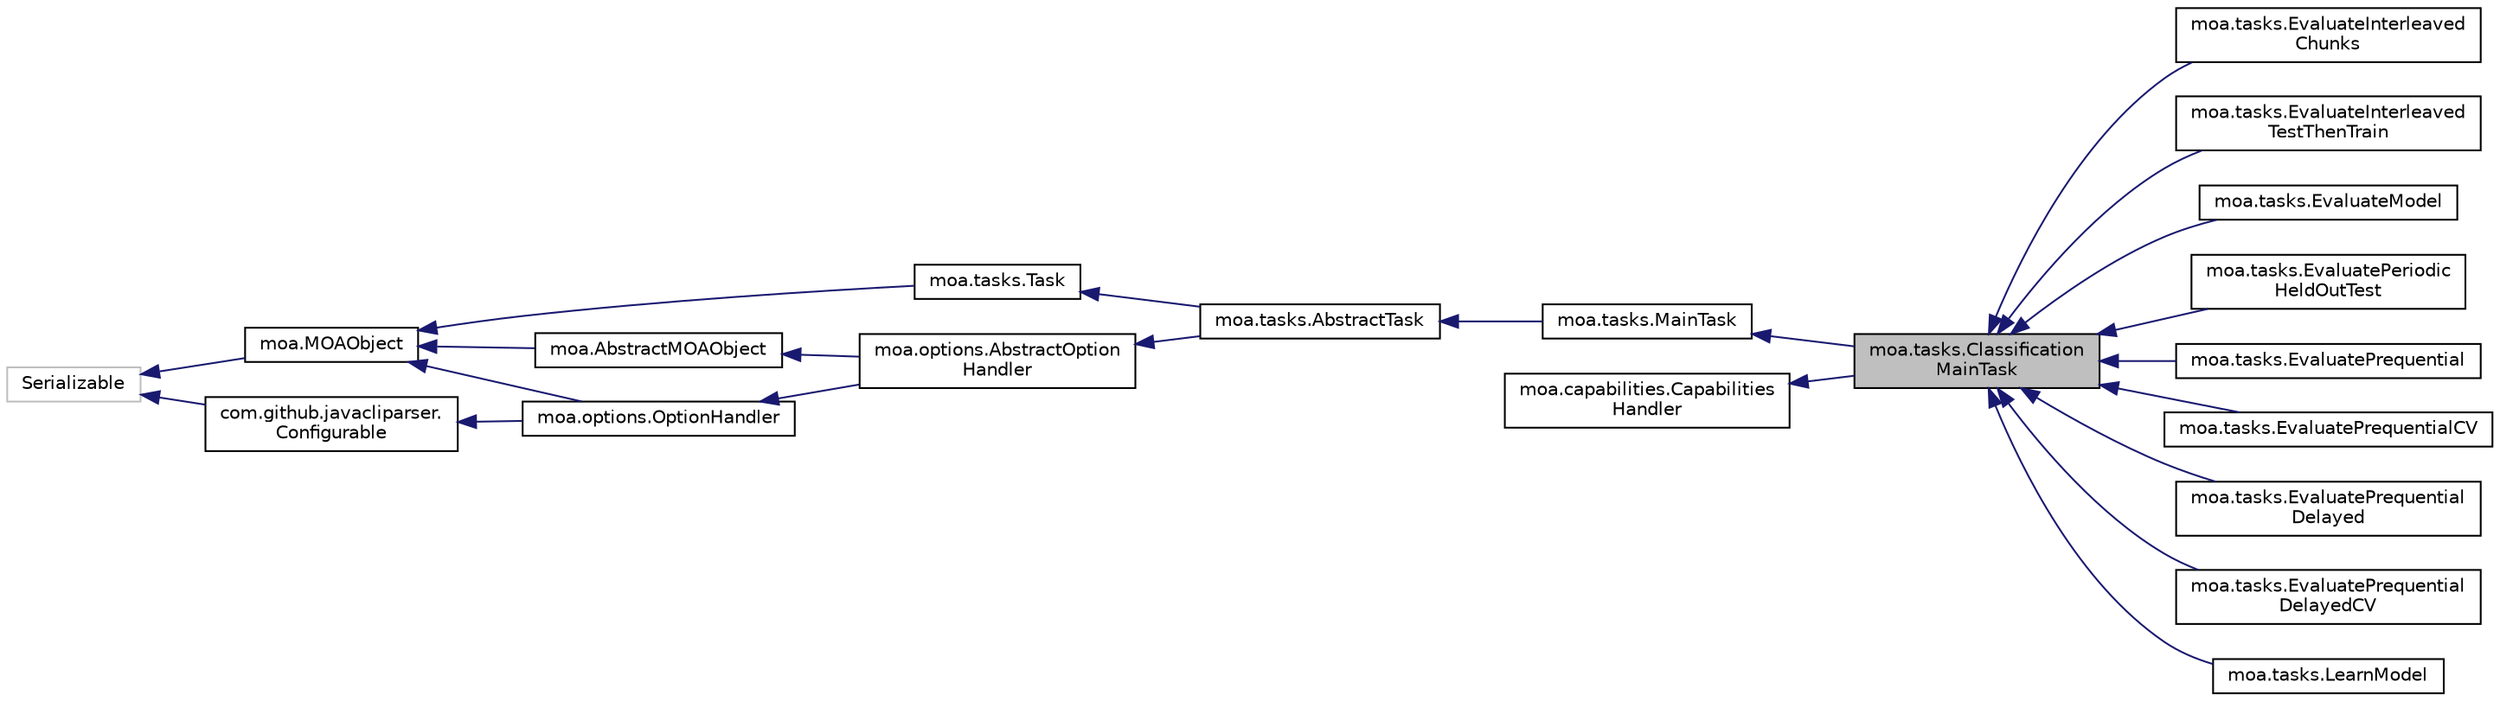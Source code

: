 digraph "moa.tasks.ClassificationMainTask"
{
 // LATEX_PDF_SIZE
  edge [fontname="Helvetica",fontsize="10",labelfontname="Helvetica",labelfontsize="10"];
  node [fontname="Helvetica",fontsize="10",shape=record];
  rankdir="LR";
  Node1 [label="moa.tasks.Classification\lMainTask",height=0.2,width=0.4,color="black", fillcolor="grey75", style="filled", fontcolor="black",tooltip=" "];
  Node2 -> Node1 [dir="back",color="midnightblue",fontsize="10",style="solid"];
  Node2 [label="moa.tasks.MainTask",height=0.2,width=0.4,color="black", fillcolor="white", style="filled",URL="$classmoa_1_1tasks_1_1_main_task.html",tooltip=" "];
  Node3 -> Node2 [dir="back",color="midnightblue",fontsize="10",style="solid"];
  Node3 [label="moa.tasks.AbstractTask",height=0.2,width=0.4,color="black", fillcolor="white", style="filled",URL="$classmoa_1_1tasks_1_1_abstract_task.html",tooltip=" "];
  Node4 -> Node3 [dir="back",color="midnightblue",fontsize="10",style="solid"];
  Node4 [label="moa.options.AbstractOption\lHandler",height=0.2,width=0.4,color="black", fillcolor="white", style="filled",URL="$classmoa_1_1options_1_1_abstract_option_handler.html",tooltip=" "];
  Node5 -> Node4 [dir="back",color="midnightblue",fontsize="10",style="solid"];
  Node5 [label="moa.AbstractMOAObject",height=0.2,width=0.4,color="black", fillcolor="white", style="filled",URL="$classmoa_1_1_abstract_m_o_a_object.html",tooltip=" "];
  Node6 -> Node5 [dir="back",color="midnightblue",fontsize="10",style="solid"];
  Node6 [label="moa.MOAObject",height=0.2,width=0.4,color="black", fillcolor="white", style="filled",URL="$interfacemoa_1_1_m_o_a_object.html",tooltip=" "];
  Node7 -> Node6 [dir="back",color="midnightblue",fontsize="10",style="solid"];
  Node7 [label="Serializable",height=0.2,width=0.4,color="grey75", fillcolor="white", style="filled",tooltip=" "];
  Node8 -> Node4 [dir="back",color="midnightblue",fontsize="10",style="solid"];
  Node8 [label="moa.options.OptionHandler",height=0.2,width=0.4,color="black", fillcolor="white", style="filled",URL="$interfacemoa_1_1options_1_1_option_handler.html",tooltip=" "];
  Node6 -> Node8 [dir="back",color="midnightblue",fontsize="10",style="solid"];
  Node9 -> Node8 [dir="back",color="midnightblue",fontsize="10",style="solid"];
  Node9 [label="com.github.javacliparser.\lConfigurable",height=0.2,width=0.4,color="black", fillcolor="white", style="filled",URL="$interfacecom_1_1github_1_1javacliparser_1_1_configurable.html",tooltip=" "];
  Node7 -> Node9 [dir="back",color="midnightblue",fontsize="10",style="solid"];
  Node10 -> Node3 [dir="back",color="midnightblue",fontsize="10",style="solid"];
  Node10 [label="moa.tasks.Task",height=0.2,width=0.4,color="black", fillcolor="white", style="filled",URL="$interfacemoa_1_1tasks_1_1_task.html",tooltip=" "];
  Node6 -> Node10 [dir="back",color="midnightblue",fontsize="10",style="solid"];
  Node11 -> Node1 [dir="back",color="midnightblue",fontsize="10",style="solid"];
  Node11 [label="moa.capabilities.Capabilities\lHandler",height=0.2,width=0.4,color="black", fillcolor="white", style="filled",URL="$interfacemoa_1_1capabilities_1_1_capabilities_handler.html",tooltip=" "];
  Node1 -> Node12 [dir="back",color="midnightblue",fontsize="10",style="solid"];
  Node12 [label="moa.tasks.EvaluateInterleaved\lChunks",height=0.2,width=0.4,color="black", fillcolor="white", style="filled",URL="$classmoa_1_1tasks_1_1_evaluate_interleaved_chunks.html",tooltip=" "];
  Node1 -> Node13 [dir="back",color="midnightblue",fontsize="10",style="solid"];
  Node13 [label="moa.tasks.EvaluateInterleaved\lTestThenTrain",height=0.2,width=0.4,color="black", fillcolor="white", style="filled",URL="$classmoa_1_1tasks_1_1_evaluate_interleaved_test_then_train.html",tooltip=" "];
  Node1 -> Node14 [dir="back",color="midnightblue",fontsize="10",style="solid"];
  Node14 [label="moa.tasks.EvaluateModel",height=0.2,width=0.4,color="black", fillcolor="white", style="filled",URL="$classmoa_1_1tasks_1_1_evaluate_model.html",tooltip=" "];
  Node1 -> Node15 [dir="back",color="midnightblue",fontsize="10",style="solid"];
  Node15 [label="moa.tasks.EvaluatePeriodic\lHeldOutTest",height=0.2,width=0.4,color="black", fillcolor="white", style="filled",URL="$classmoa_1_1tasks_1_1_evaluate_periodic_held_out_test.html",tooltip=" "];
  Node1 -> Node16 [dir="back",color="midnightblue",fontsize="10",style="solid"];
  Node16 [label="moa.tasks.EvaluatePrequential",height=0.2,width=0.4,color="black", fillcolor="white", style="filled",URL="$classmoa_1_1tasks_1_1_evaluate_prequential.html",tooltip=" "];
  Node1 -> Node17 [dir="back",color="midnightblue",fontsize="10",style="solid"];
  Node17 [label="moa.tasks.EvaluatePrequentialCV",height=0.2,width=0.4,color="black", fillcolor="white", style="filled",URL="$classmoa_1_1tasks_1_1_evaluate_prequential_c_v.html",tooltip=" "];
  Node1 -> Node18 [dir="back",color="midnightblue",fontsize="10",style="solid"];
  Node18 [label="moa.tasks.EvaluatePrequential\lDelayed",height=0.2,width=0.4,color="black", fillcolor="white", style="filled",URL="$classmoa_1_1tasks_1_1_evaluate_prequential_delayed.html",tooltip=" "];
  Node1 -> Node19 [dir="back",color="midnightblue",fontsize="10",style="solid"];
  Node19 [label="moa.tasks.EvaluatePrequential\lDelayedCV",height=0.2,width=0.4,color="black", fillcolor="white", style="filled",URL="$classmoa_1_1tasks_1_1_evaluate_prequential_delayed_c_v.html",tooltip=" "];
  Node1 -> Node20 [dir="back",color="midnightblue",fontsize="10",style="solid"];
  Node20 [label="moa.tasks.LearnModel",height=0.2,width=0.4,color="black", fillcolor="white", style="filled",URL="$classmoa_1_1tasks_1_1_learn_model.html",tooltip=" "];
}
